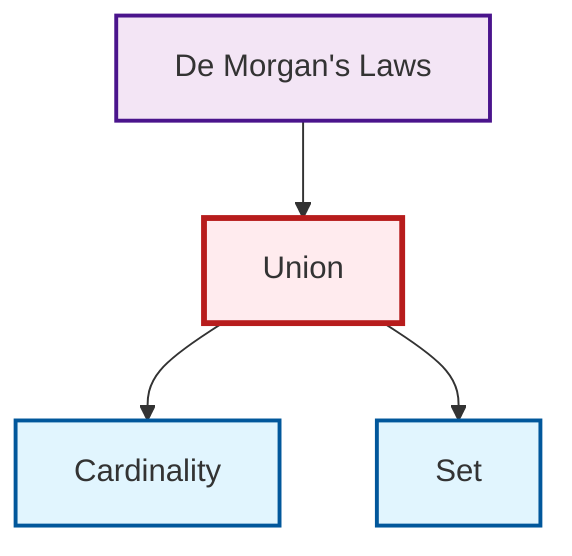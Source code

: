 graph TD
    classDef definition fill:#e1f5fe,stroke:#01579b,stroke-width:2px
    classDef theorem fill:#f3e5f5,stroke:#4a148c,stroke-width:2px
    classDef axiom fill:#fff3e0,stroke:#e65100,stroke-width:2px
    classDef example fill:#e8f5e9,stroke:#1b5e20,stroke-width:2px
    classDef current fill:#ffebee,stroke:#b71c1c,stroke-width:3px
    def-cardinality["Cardinality"]:::definition
    thm-de-morgan["De Morgan's Laws"]:::theorem
    def-set["Set"]:::definition
    def-union["Union"]:::definition
    def-union --> def-cardinality
    def-union --> def-set
    thm-de-morgan --> def-union
    class def-union current